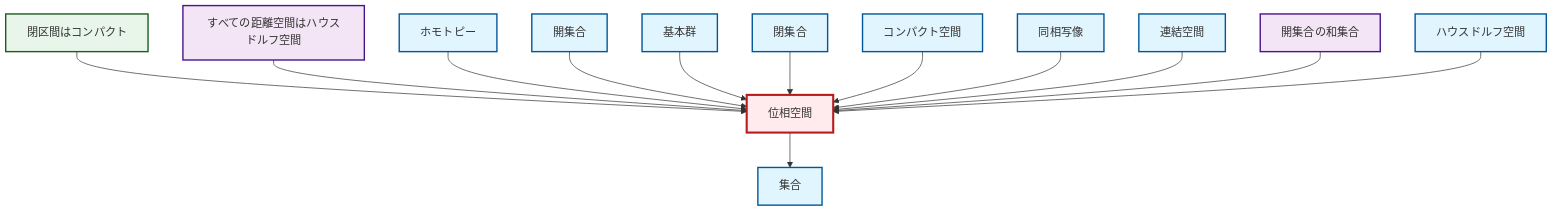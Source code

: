 graph TD
    classDef definition fill:#e1f5fe,stroke:#01579b,stroke-width:2px
    classDef theorem fill:#f3e5f5,stroke:#4a148c,stroke-width:2px
    classDef axiom fill:#fff3e0,stroke:#e65100,stroke-width:2px
    classDef example fill:#e8f5e9,stroke:#1b5e20,stroke-width:2px
    classDef current fill:#ffebee,stroke:#b71c1c,stroke-width:3px
    def-hausdorff["ハウスドルフ空間"]:::definition
    thm-union-open-sets["開集合の和集合"]:::theorem
    def-homotopy["ホモトピー"]:::definition
    def-set["集合"]:::definition
    def-fundamental-group["基本群"]:::definition
    def-compact["コンパクト空間"]:::definition
    def-homeomorphism["同相写像"]:::definition
    def-closed-set["閉集合"]:::definition
    def-open-set["開集合"]:::definition
    ex-closed-interval-compact["閉区間はコンパクト"]:::example
    thm-metric-hausdorff["すべての距離空間はハウスドルフ空間"]:::theorem
    def-connected["連結空間"]:::definition
    def-topological-space["位相空間"]:::definition
    ex-closed-interval-compact --> def-topological-space
    thm-metric-hausdorff --> def-topological-space
    def-homotopy --> def-topological-space
    def-open-set --> def-topological-space
    def-fundamental-group --> def-topological-space
    def-closed-set --> def-topological-space
    def-compact --> def-topological-space
    def-homeomorphism --> def-topological-space
    def-topological-space --> def-set
    def-connected --> def-topological-space
    thm-union-open-sets --> def-topological-space
    def-hausdorff --> def-topological-space
    class def-topological-space current
